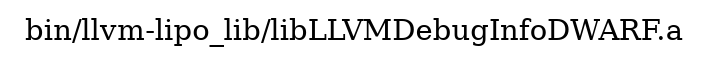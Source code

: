 digraph "bin/llvm-lipo_lib/libLLVMDebugInfoDWARF.a" {
	label="bin/llvm-lipo_lib/libLLVMDebugInfoDWARF.a";
	rankdir=LR;

}
